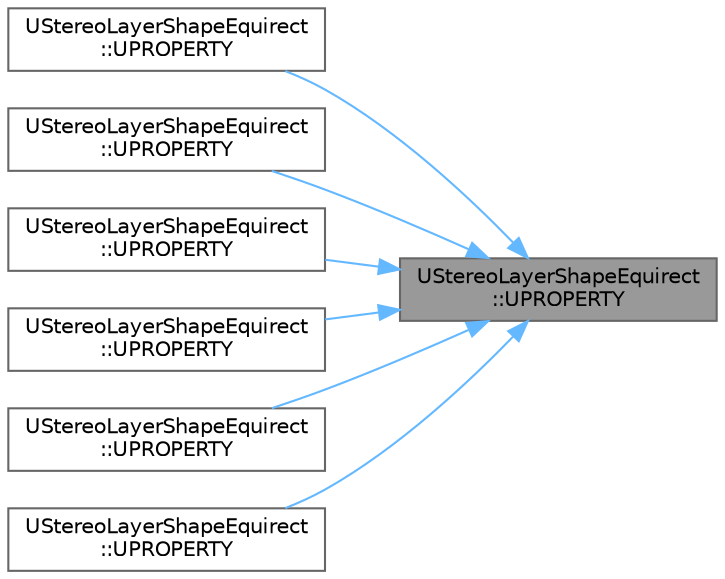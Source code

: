 digraph "UStereoLayerShapeEquirect::UPROPERTY"
{
 // INTERACTIVE_SVG=YES
 // LATEX_PDF_SIZE
  bgcolor="transparent";
  edge [fontname=Helvetica,fontsize=10,labelfontname=Helvetica,labelfontsize=10];
  node [fontname=Helvetica,fontsize=10,shape=box,height=0.2,width=0.4];
  rankdir="RL";
  Node1 [id="Node000001",label="UStereoLayerShapeEquirect\l::UPROPERTY",height=0.2,width=0.4,color="gray40", fillcolor="grey60", style="filled", fontcolor="black",tooltip="Left source texture UVRect, specifying portion of input texture corresponding to left eye."];
  Node1 -> Node2 [id="edge1_Node000001_Node000002",dir="back",color="steelblue1",style="solid",tooltip=" "];
  Node2 [id="Node000002",label="UStereoLayerShapeEquirect\l::UPROPERTY",height=0.2,width=0.4,color="grey40", fillcolor="white", style="filled",URL="$d0/d30/classUStereoLayerShapeEquirect.html#ac6dac713a806e0041063deb69c454511",tooltip="Right source texture UVRect, specifying portion of input texture corresponding to right eye."];
  Node1 -> Node3 [id="edge2_Node000001_Node000003",dir="back",color="steelblue1",style="solid",tooltip=" "];
  Node3 [id="Node000003",label="UStereoLayerShapeEquirect\l::UPROPERTY",height=0.2,width=0.4,color="grey40", fillcolor="white", style="filled",URL="$d0/d30/classUStereoLayerShapeEquirect.html#a09dc2104f5147c05e45db682e618ab51",tooltip="Sphere radius."];
  Node1 -> Node4 [id="edge3_Node000001_Node000004",dir="back",color="steelblue1",style="solid",tooltip=" "];
  Node4 [id="Node000004",label="UStereoLayerShapeEquirect\l::UPROPERTY",height=0.2,width=0.4,color="grey40", fillcolor="white", style="filled",URL="$d0/d30/classUStereoLayerShapeEquirect.html#a8a05bb3155f89524b0f27264ac70273d",tooltip="Left eye's texture coordinate bias after mapping to 2D."];
  Node1 -> Node5 [id="edge4_Node000001_Node000005",dir="back",color="steelblue1",style="solid",tooltip=" "];
  Node5 [id="Node000005",label="UStereoLayerShapeEquirect\l::UPROPERTY",height=0.2,width=0.4,color="grey40", fillcolor="white", style="filled",URL="$d0/d30/classUStereoLayerShapeEquirect.html#abd8d20d0f8c6436b8f21f09b05127fc0",tooltip="Left eye's texture coordinate scale after mapping to 2D."];
  Node1 -> Node6 [id="edge5_Node000001_Node000006",dir="back",color="steelblue1",style="solid",tooltip=" "];
  Node6 [id="Node000006",label="UStereoLayerShapeEquirect\l::UPROPERTY",height=0.2,width=0.4,color="grey40", fillcolor="white", style="filled",URL="$d0/d30/classUStereoLayerShapeEquirect.html#ad3abf8adb3a12d211dd924cf48408e04",tooltip="Right eye's texture coordinate bias after mapping to 2D."];
  Node1 -> Node7 [id="edge6_Node000001_Node000007",dir="back",color="steelblue1",style="solid",tooltip=" "];
  Node7 [id="Node000007",label="UStereoLayerShapeEquirect\l::UPROPERTY",height=0.2,width=0.4,color="grey40", fillcolor="white", style="filled",URL="$d0/d30/classUStereoLayerShapeEquirect.html#a924f42558f938fb28e976107e7ab51c1",tooltip="Right eye's texture coordinate scale after mapping to 2D."];
}
